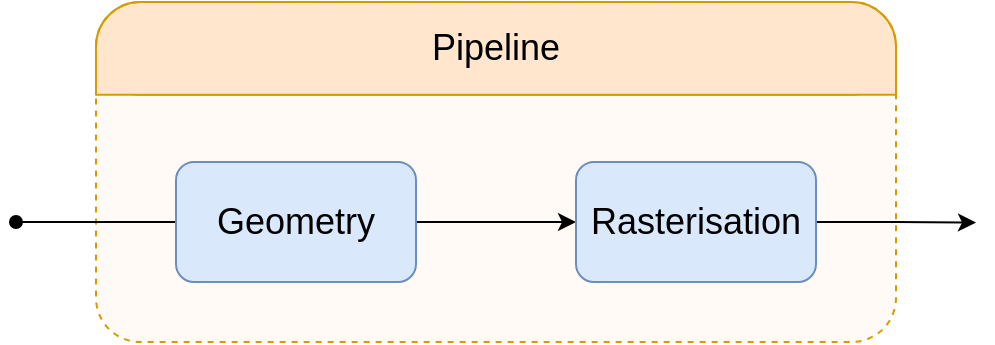 <mxfile type="device" version="11.2.4" pages="1"><diagram id="c7558073-3199-34d8-9f00-42111426c3f3" name="Page-1"><mxGraphModel grid="1" shadow="0" math="0" background="#ffffff" pageHeight="1169" pageWidth="826" pageScale="1" page="1" fold="1" arrows="1" connect="1" tooltips="1" guides="1" gridSize="10" dy="330" dx="593"><root><mxCell id="0"/><mxCell id="1" parent="0"/><mxCell id="QT3eShAlNMBuOlVp992O-4" value="" parent="1" vertex="1" style="group;verticalAlign=top;spacingBottom=0;labelBackgroundColor=none;fontSize=14;horizontal=1;" connectable="0"><mxGeometry as="geometry" height="170" width="400" y="370" x="80"/></mxCell><mxCell id="QT3eShAlNMBuOlVp992O-10" value="" parent="QT3eShAlNMBuOlVp992O-4" vertex="1" style="group" connectable="0"><mxGeometry as="geometry" height="170" width="400"/></mxCell><mxCell id="A00fIwVJIk5JHlb05nzC-98" value="" parent="QT3eShAlNMBuOlVp992O-10" vertex="1" style="rounded=1;whiteSpace=wrap;html=1;fillColor=#FFFAF5;strokeColor=none;align=left;verticalAlign=top;dashed=1;glass=0;shadow=0;comic=0;arcSize=13;"><mxGeometry as="geometry" height="170" width="400"/></mxCell><mxCell id="QT3eShAlNMBuOlVp992O-1" value="" parent="QT3eShAlNMBuOlVp992O-10" vertex="1" style="rounded=1;whiteSpace=wrap;html=1;shadow=0;glass=0;comic=0;fillColor=#ffe6cc;align=left;arcSize=48;strokeColor=#d79b00;"><mxGeometry as="geometry" height="46.364" width="400"/></mxCell><mxCell id="QT3eShAlNMBuOlVp992O-2" value="" parent="QT3eShAlNMBuOlVp992O-10" vertex="1" style="rounded=0;whiteSpace=wrap;html=1;shadow=0;glass=0;dashed=1;comic=0;fillColor=#ffe6cc;align=left;strokeColor=none;"><mxGeometry as="geometry" height="23.182" width="400" y="23.182"/></mxCell><mxCell id="QT3eShAlNMBuOlVp992O-5" value="" parent="QT3eShAlNMBuOlVp992O-10" style="endArrow=none;html=1;fillColor=#ffe6cc;strokeColor=#d79b00;exitX=0;exitY=0.273;exitDx=0;exitDy=0;exitPerimeter=0;" source="A00fIwVJIk5JHlb05nzC-98" edge="1"><mxGeometry as="geometry" height="50" width="50" relative="1"><mxPoint as="sourcePoint" y="-7.727" x="-6.429"/><mxPoint as="targetPoint" y="46.364" x="400"/></mxGeometry></mxCell><mxCell id="QT3eShAlNMBuOlVp992O-7" value="" parent="QT3eShAlNMBuOlVp992O-10" style="endArrow=none;html=1;entryX=0;entryY=0.5;entryDx=0;entryDy=0;exitX=0;exitY=0.275;exitDx=0;exitDy=0;exitPerimeter=0;fillColor=#ffe6cc;strokeColor=#d79b00;" target="QT3eShAlNMBuOlVp992O-1" source="A00fIwVJIk5JHlb05nzC-98" edge="1"><mxGeometry as="geometry" height="50" width="50" relative="1"><mxPoint as="sourcePoint" y="47.136"/><mxPoint as="targetPoint" y="15.455" x="42.857"/></mxGeometry></mxCell><mxCell id="QT3eShAlNMBuOlVp992O-9" value="" parent="QT3eShAlNMBuOlVp992O-10" style="endArrow=none;html=1;exitX=1;exitY=0.275;exitDx=0;exitDy=0;exitPerimeter=0;entryX=1;entryY=0.5;entryDx=0;entryDy=0;fillColor=#ffe6cc;strokeColor=#d79b00;" target="QT3eShAlNMBuOlVp992O-1" source="A00fIwVJIk5JHlb05nzC-98" edge="1"><mxGeometry as="geometry" height="50" width="50" relative="1"><mxPoint as="sourcePoint" y="46.364" x="378.571"/><mxPoint as="targetPoint" y="7.727" x="414.286"/></mxGeometry></mxCell><mxCell id="QT3eShAlNMBuOlVp992O-17" value="" parent="QT3eShAlNMBuOlVp992O-10" vertex="1" style="group" connectable="0"><mxGeometry as="geometry" height="170" width="400"/></mxCell><mxCell id="QT3eShAlNMBuOlVp992O-3" value="" parent="QT3eShAlNMBuOlVp992O-17" vertex="1" style="rounded=1;whiteSpace=wrap;html=1;shadow=0;glass=0;dashed=1;comic=0;fillColor=none;align=left;arcSize=13;strokeColor=#d79b00;"><mxGeometry as="geometry" height="170" width="400"/></mxCell><mxCell id="QT3eShAlNMBuOlVp992O-16" value="&lt;font style=&quot;font-size: 18px&quot;&gt;Pipeline&lt;/font&gt;" parent="QT3eShAlNMBuOlVp992O-17" vertex="1" style="rounded=0;whiteSpace=wrap;html=1;shadow=0;glass=0;comic=0;labelBackgroundColor=none;fillColor=none;fontSize=14;align=center;strokeColor=none;"><mxGeometry as="geometry" height="46.364" width="400"/></mxCell><mxCell id="QT3eShAlNMBuOlVp992O-11" value="" parent="1" style="endArrow=none;html=1;entryX=0;entryY=0.5;entryDx=0;entryDy=0;startArrow=oval;startFill=1;" target="A00fIwVJIk5JHlb05nzC-96" edge="1"><mxGeometry as="geometry" height="50" width="50" relative="1"><mxPoint as="sourcePoint" y="480" x="40"/><mxPoint as="targetPoint" y="450" x="120"/></mxGeometry></mxCell><mxCell id="QT3eShAlNMBuOlVp992O-13" value="" parent="1" style="edgeStyle=orthogonalEdgeStyle;rounded=0;orthogonalLoop=1;jettySize=auto;html=1;startArrow=none;startFill=0;" target="QT3eShAlNMBuOlVp992O-12" source="A00fIwVJIk5JHlb05nzC-96" edge="1"><mxGeometry as="geometry" relative="1"/></mxCell><mxCell id="A00fIwVJIk5JHlb05nzC-96" value="&lt;font style=&quot;font-size: 18px&quot;&gt;Geometry&lt;/font&gt;" parent="1" vertex="1" style="rounded=1;whiteSpace=wrap;html=1;fillColor=#dae8fc;strokeColor=#6c8ebf;"><mxGeometry as="geometry" height="60" width="120" y="450" x="120"/></mxCell><mxCell id="QT3eShAlNMBuOlVp992O-14" parent="1" style="edgeStyle=orthogonalEdgeStyle;rounded=0;orthogonalLoop=1;jettySize=auto;html=1;exitX=1;exitY=0.5;exitDx=0;exitDy=0;startArrow=none;startFill=0;" source="QT3eShAlNMBuOlVp992O-12" edge="1"><mxGeometry as="geometry" relative="1"><mxPoint as="targetPoint" y="480.31" x="520"/></mxGeometry></mxCell><mxCell id="QT3eShAlNMBuOlVp992O-12" value="&lt;font style=&quot;font-size: 18px&quot;&gt;Rasterisation&lt;/font&gt;" parent="1" vertex="1" style="rounded=1;whiteSpace=wrap;html=1;fillColor=#dae8fc;strokeColor=#6c8ebf;"><mxGeometry as="geometry" height="60" width="120" y="450" x="320"/></mxCell></root></mxGraphModel></diagram></mxfile>